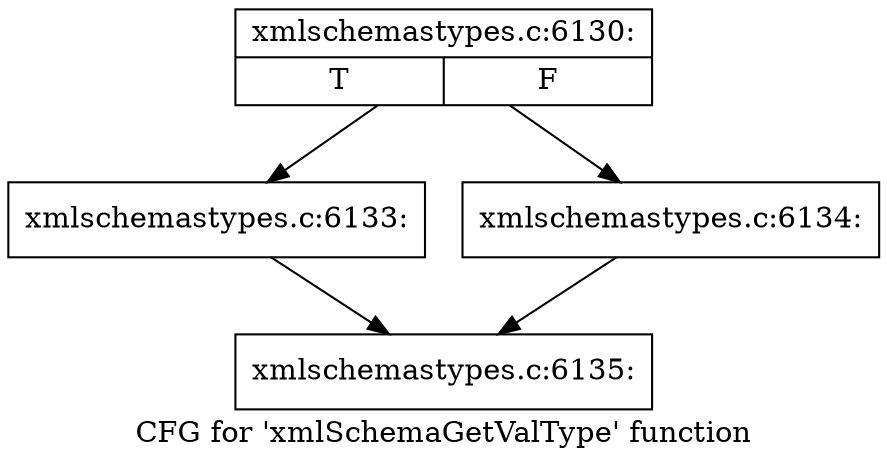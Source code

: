 digraph "CFG for 'xmlSchemaGetValType' function" {
	label="CFG for 'xmlSchemaGetValType' function";

	Node0x5670b70 [shape=record,label="{xmlschemastypes.c:6130:|{<s0>T|<s1>F}}"];
	Node0x5670b70 -> Node0x56708e0;
	Node0x5670b70 -> Node0x5670930;
	Node0x56708e0 [shape=record,label="{xmlschemastypes.c:6133:}"];
	Node0x56708e0 -> Node0x5670d90;
	Node0x5670930 [shape=record,label="{xmlschemastypes.c:6134:}"];
	Node0x5670930 -> Node0x5670d90;
	Node0x5670d90 [shape=record,label="{xmlschemastypes.c:6135:}"];
}
